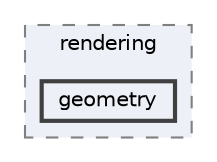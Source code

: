 digraph "engine/src/rendering/geometry"
{
 // LATEX_PDF_SIZE
  bgcolor="transparent";
  edge [fontname=Helvetica,fontsize=10,labelfontname=Helvetica,labelfontsize=10];
  node [fontname=Helvetica,fontsize=10,shape=box,height=0.2,width=0.4];
  compound=true
  subgraph clusterdir_c82fe33ead33fcc3829b24ace9891300 {
    graph [ bgcolor="#edf0f7", pencolor="grey50", label="rendering", fontname=Helvetica,fontsize=10 style="filled,dashed", URL="dir_c82fe33ead33fcc3829b24ace9891300.html",tooltip=""]
  dir_24058a3dfe158ba78d4abd2421b76572 [label="geometry", fillcolor="#edf0f7", color="grey25", style="filled,bold", URL="dir_24058a3dfe158ba78d4abd2421b76572.html",tooltip=""];
  }
}

